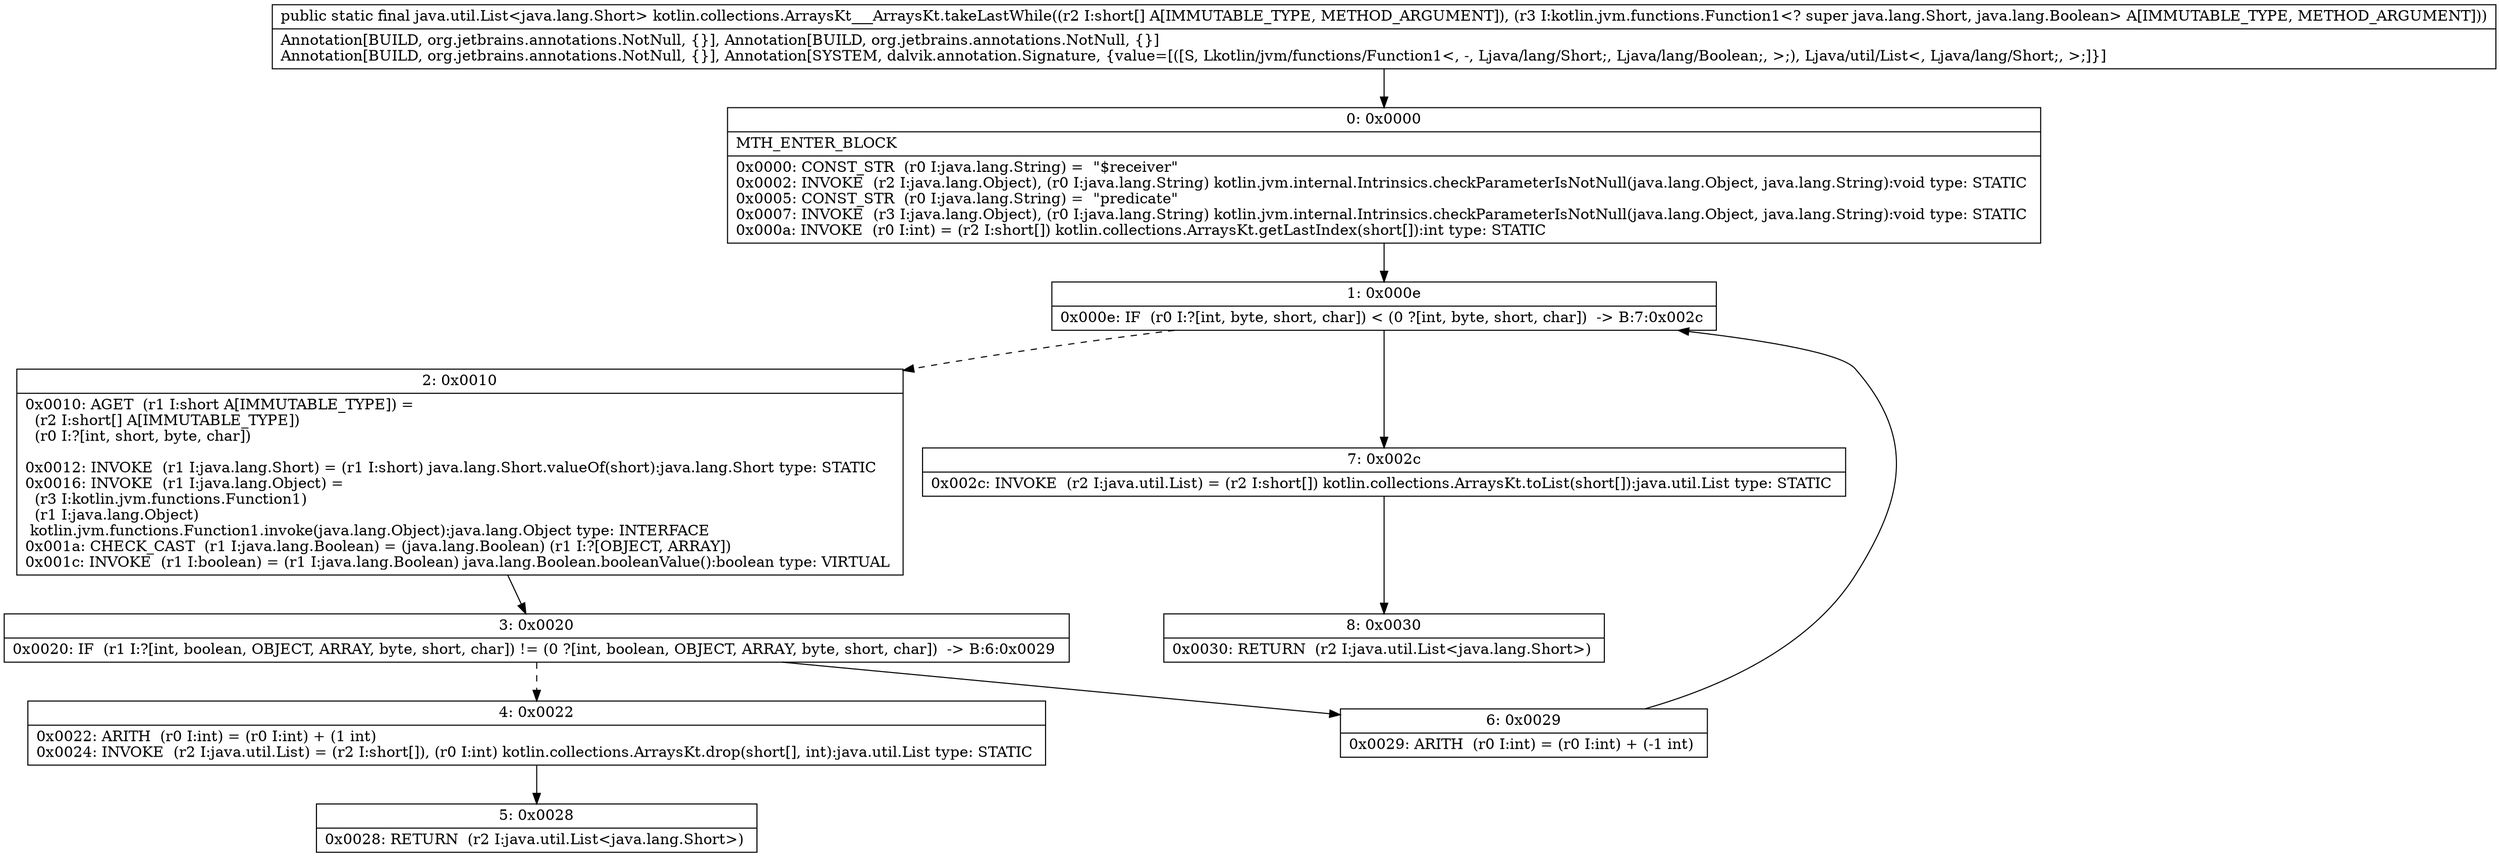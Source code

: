 digraph "CFG forkotlin.collections.ArraysKt___ArraysKt.takeLastWhile([SLkotlin\/jvm\/functions\/Function1;)Ljava\/util\/List;" {
Node_0 [shape=record,label="{0\:\ 0x0000|MTH_ENTER_BLOCK\l|0x0000: CONST_STR  (r0 I:java.lang.String) =  \"$receiver\" \l0x0002: INVOKE  (r2 I:java.lang.Object), (r0 I:java.lang.String) kotlin.jvm.internal.Intrinsics.checkParameterIsNotNull(java.lang.Object, java.lang.String):void type: STATIC \l0x0005: CONST_STR  (r0 I:java.lang.String) =  \"predicate\" \l0x0007: INVOKE  (r3 I:java.lang.Object), (r0 I:java.lang.String) kotlin.jvm.internal.Intrinsics.checkParameterIsNotNull(java.lang.Object, java.lang.String):void type: STATIC \l0x000a: INVOKE  (r0 I:int) = (r2 I:short[]) kotlin.collections.ArraysKt.getLastIndex(short[]):int type: STATIC \l}"];
Node_1 [shape=record,label="{1\:\ 0x000e|0x000e: IF  (r0 I:?[int, byte, short, char]) \< (0 ?[int, byte, short, char])  \-\> B:7:0x002c \l}"];
Node_2 [shape=record,label="{2\:\ 0x0010|0x0010: AGET  (r1 I:short A[IMMUTABLE_TYPE]) = \l  (r2 I:short[] A[IMMUTABLE_TYPE])\l  (r0 I:?[int, short, byte, char])\l \l0x0012: INVOKE  (r1 I:java.lang.Short) = (r1 I:short) java.lang.Short.valueOf(short):java.lang.Short type: STATIC \l0x0016: INVOKE  (r1 I:java.lang.Object) = \l  (r3 I:kotlin.jvm.functions.Function1)\l  (r1 I:java.lang.Object)\l kotlin.jvm.functions.Function1.invoke(java.lang.Object):java.lang.Object type: INTERFACE \l0x001a: CHECK_CAST  (r1 I:java.lang.Boolean) = (java.lang.Boolean) (r1 I:?[OBJECT, ARRAY]) \l0x001c: INVOKE  (r1 I:boolean) = (r1 I:java.lang.Boolean) java.lang.Boolean.booleanValue():boolean type: VIRTUAL \l}"];
Node_3 [shape=record,label="{3\:\ 0x0020|0x0020: IF  (r1 I:?[int, boolean, OBJECT, ARRAY, byte, short, char]) != (0 ?[int, boolean, OBJECT, ARRAY, byte, short, char])  \-\> B:6:0x0029 \l}"];
Node_4 [shape=record,label="{4\:\ 0x0022|0x0022: ARITH  (r0 I:int) = (r0 I:int) + (1 int) \l0x0024: INVOKE  (r2 I:java.util.List) = (r2 I:short[]), (r0 I:int) kotlin.collections.ArraysKt.drop(short[], int):java.util.List type: STATIC \l}"];
Node_5 [shape=record,label="{5\:\ 0x0028|0x0028: RETURN  (r2 I:java.util.List\<java.lang.Short\>) \l}"];
Node_6 [shape=record,label="{6\:\ 0x0029|0x0029: ARITH  (r0 I:int) = (r0 I:int) + (\-1 int) \l}"];
Node_7 [shape=record,label="{7\:\ 0x002c|0x002c: INVOKE  (r2 I:java.util.List) = (r2 I:short[]) kotlin.collections.ArraysKt.toList(short[]):java.util.List type: STATIC \l}"];
Node_8 [shape=record,label="{8\:\ 0x0030|0x0030: RETURN  (r2 I:java.util.List\<java.lang.Short\>) \l}"];
MethodNode[shape=record,label="{public static final java.util.List\<java.lang.Short\> kotlin.collections.ArraysKt___ArraysKt.takeLastWhile((r2 I:short[] A[IMMUTABLE_TYPE, METHOD_ARGUMENT]), (r3 I:kotlin.jvm.functions.Function1\<? super java.lang.Short, java.lang.Boolean\> A[IMMUTABLE_TYPE, METHOD_ARGUMENT]))  | Annotation[BUILD, org.jetbrains.annotations.NotNull, \{\}], Annotation[BUILD, org.jetbrains.annotations.NotNull, \{\}]\lAnnotation[BUILD, org.jetbrains.annotations.NotNull, \{\}], Annotation[SYSTEM, dalvik.annotation.Signature, \{value=[([S, Lkotlin\/jvm\/functions\/Function1\<, \-, Ljava\/lang\/Short;, Ljava\/lang\/Boolean;, \>;), Ljava\/util\/List\<, Ljava\/lang\/Short;, \>;]\}]\l}"];
MethodNode -> Node_0;
Node_0 -> Node_1;
Node_1 -> Node_2[style=dashed];
Node_1 -> Node_7;
Node_2 -> Node_3;
Node_3 -> Node_4[style=dashed];
Node_3 -> Node_6;
Node_4 -> Node_5;
Node_6 -> Node_1;
Node_7 -> Node_8;
}

